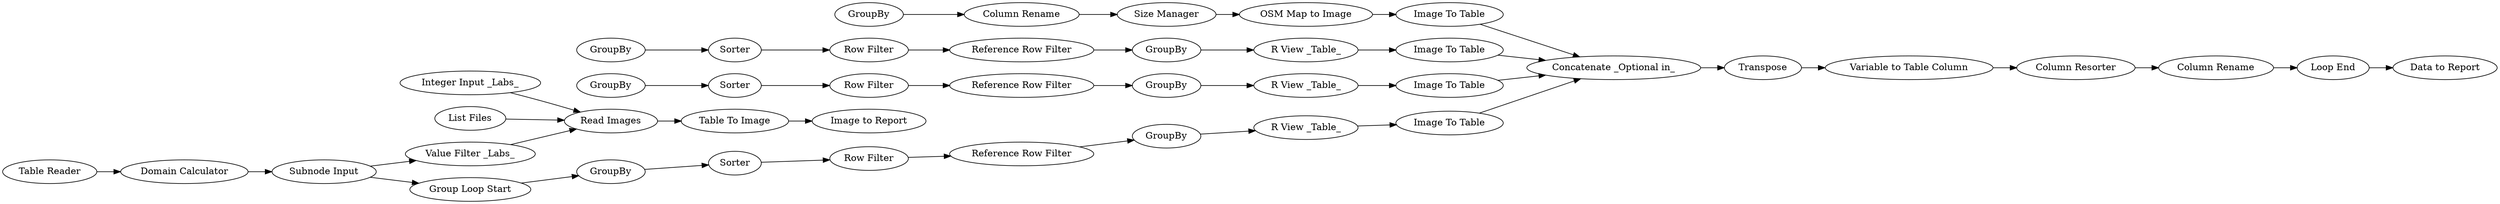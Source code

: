 digraph {
	146 -> 163
	183 -> 184
	182 -> 178
	161 -> 152
	170 -> 173
	179 -> 180
	185 -> 188
	162 -> 160
	2 -> 151
	153 -> 183
	150 -> 148
	160 -> 159
	191 -> 172
	140 -> 144
	131 -> 125
	132 -> 140
	125 -> 132
	148 -> 149
	163 -> 166
	187 -> 139
	158 -> 162
	178 -> 187
	139 -> 144
	142 -> 144
	143 -> 144
	171 -> 173
	173 -> 175
	190 -> 173
	122 -> 131
	188 -> 142
	151 -> 161
	181 -> 182
	152 -> 153
	144 -> 146
	184 -> 143
	175 -> 176
	165 -> 191
	166 -> 150
	159 -> 185
	172 -> 171
	180 -> 181
	172 -> 2
	170 [label="Integer Input _Labs_"]
	165 [label="Table Reader"]
	153 [label="Reference Row Filter"]
	182 [label="Reference Row Filter"]
	162 [label=Sorter]
	122 [label=GroupBy]
	149 [label="Data to Report"]
	184 [label="R View _Table_"]
	163 [label="Variable to Table Column"]
	151 [label=GroupBy]
	180 [label=Sorter]
	190 [label="List Files"]
	185 [label=GroupBy]
	188 [label="R View _Table_"]
	161 [label=Sorter]
	131 [label="Column Rename"]
	183 [label=GroupBy]
	146 [label=Transpose]
	171 [label="Value Filter _Labs_"]
	166 [label="Column Resorter"]
	150 [label="Column Rename"]
	148 [label="Loop End"]
	144 [label="Concatenate _Optional in_"]
	125 [label="Size Manager"]
	173 [label="Read Images"]
	142 [label="Image To Table"]
	143 [label="Image To Table"]
	158 [label=GroupBy]
	178 [label=GroupBy]
	191 [label="Domain Calculator"]
	176 [label="Image to Report"]
	159 [label="Reference Row Filter"]
	172 [label="Subnode Input"]
	160 [label="Row Filter"]
	175 [label="Table To Image"]
	179 [label=GroupBy]
	139 [label="Image To Table"]
	140 [label="Image To Table"]
	187 [label="R View _Table_"]
	181 [label="Row Filter"]
	152 [label="Row Filter"]
	2 [label="Group Loop Start"]
	132 [label="OSM Map to Image"]
	rankdir=LR
}

